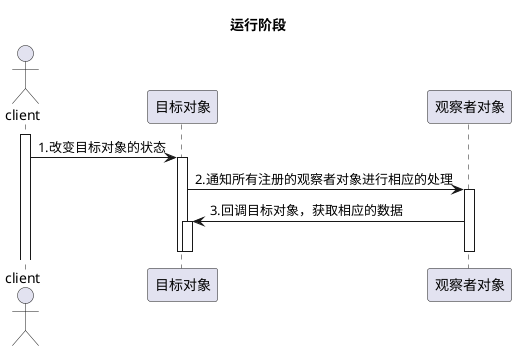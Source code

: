 @startuml
title 运行阶段
actor client
participant 目标对象
participant 观察者对象
activate client
client -> 目标对象 : 1.改变目标对象的状态
activate 目标对象
目标对象 -> 观察者对象 : 2.通知所有注册的观察者对象进行相应的处理
activate 观察者对象
观察者对象 -> 目标对象 : 3.回调目标对象，获取相应的数据
activate 目标对象
deactivate 目标对象
deactivate 观察者对象
deactivate 目标对象
@enduml